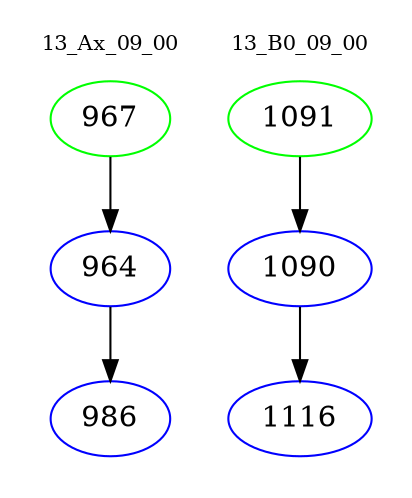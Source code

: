 digraph{
subgraph cluster_0 {
color = white
label = "13_Ax_09_00";
fontsize=10;
T0_967 [label="967", color="green"]
T0_967 -> T0_964 [color="black"]
T0_964 [label="964", color="blue"]
T0_964 -> T0_986 [color="black"]
T0_986 [label="986", color="blue"]
}
subgraph cluster_1 {
color = white
label = "13_B0_09_00";
fontsize=10;
T1_1091 [label="1091", color="green"]
T1_1091 -> T1_1090 [color="black"]
T1_1090 [label="1090", color="blue"]
T1_1090 -> T1_1116 [color="black"]
T1_1116 [label="1116", color="blue"]
}
}
